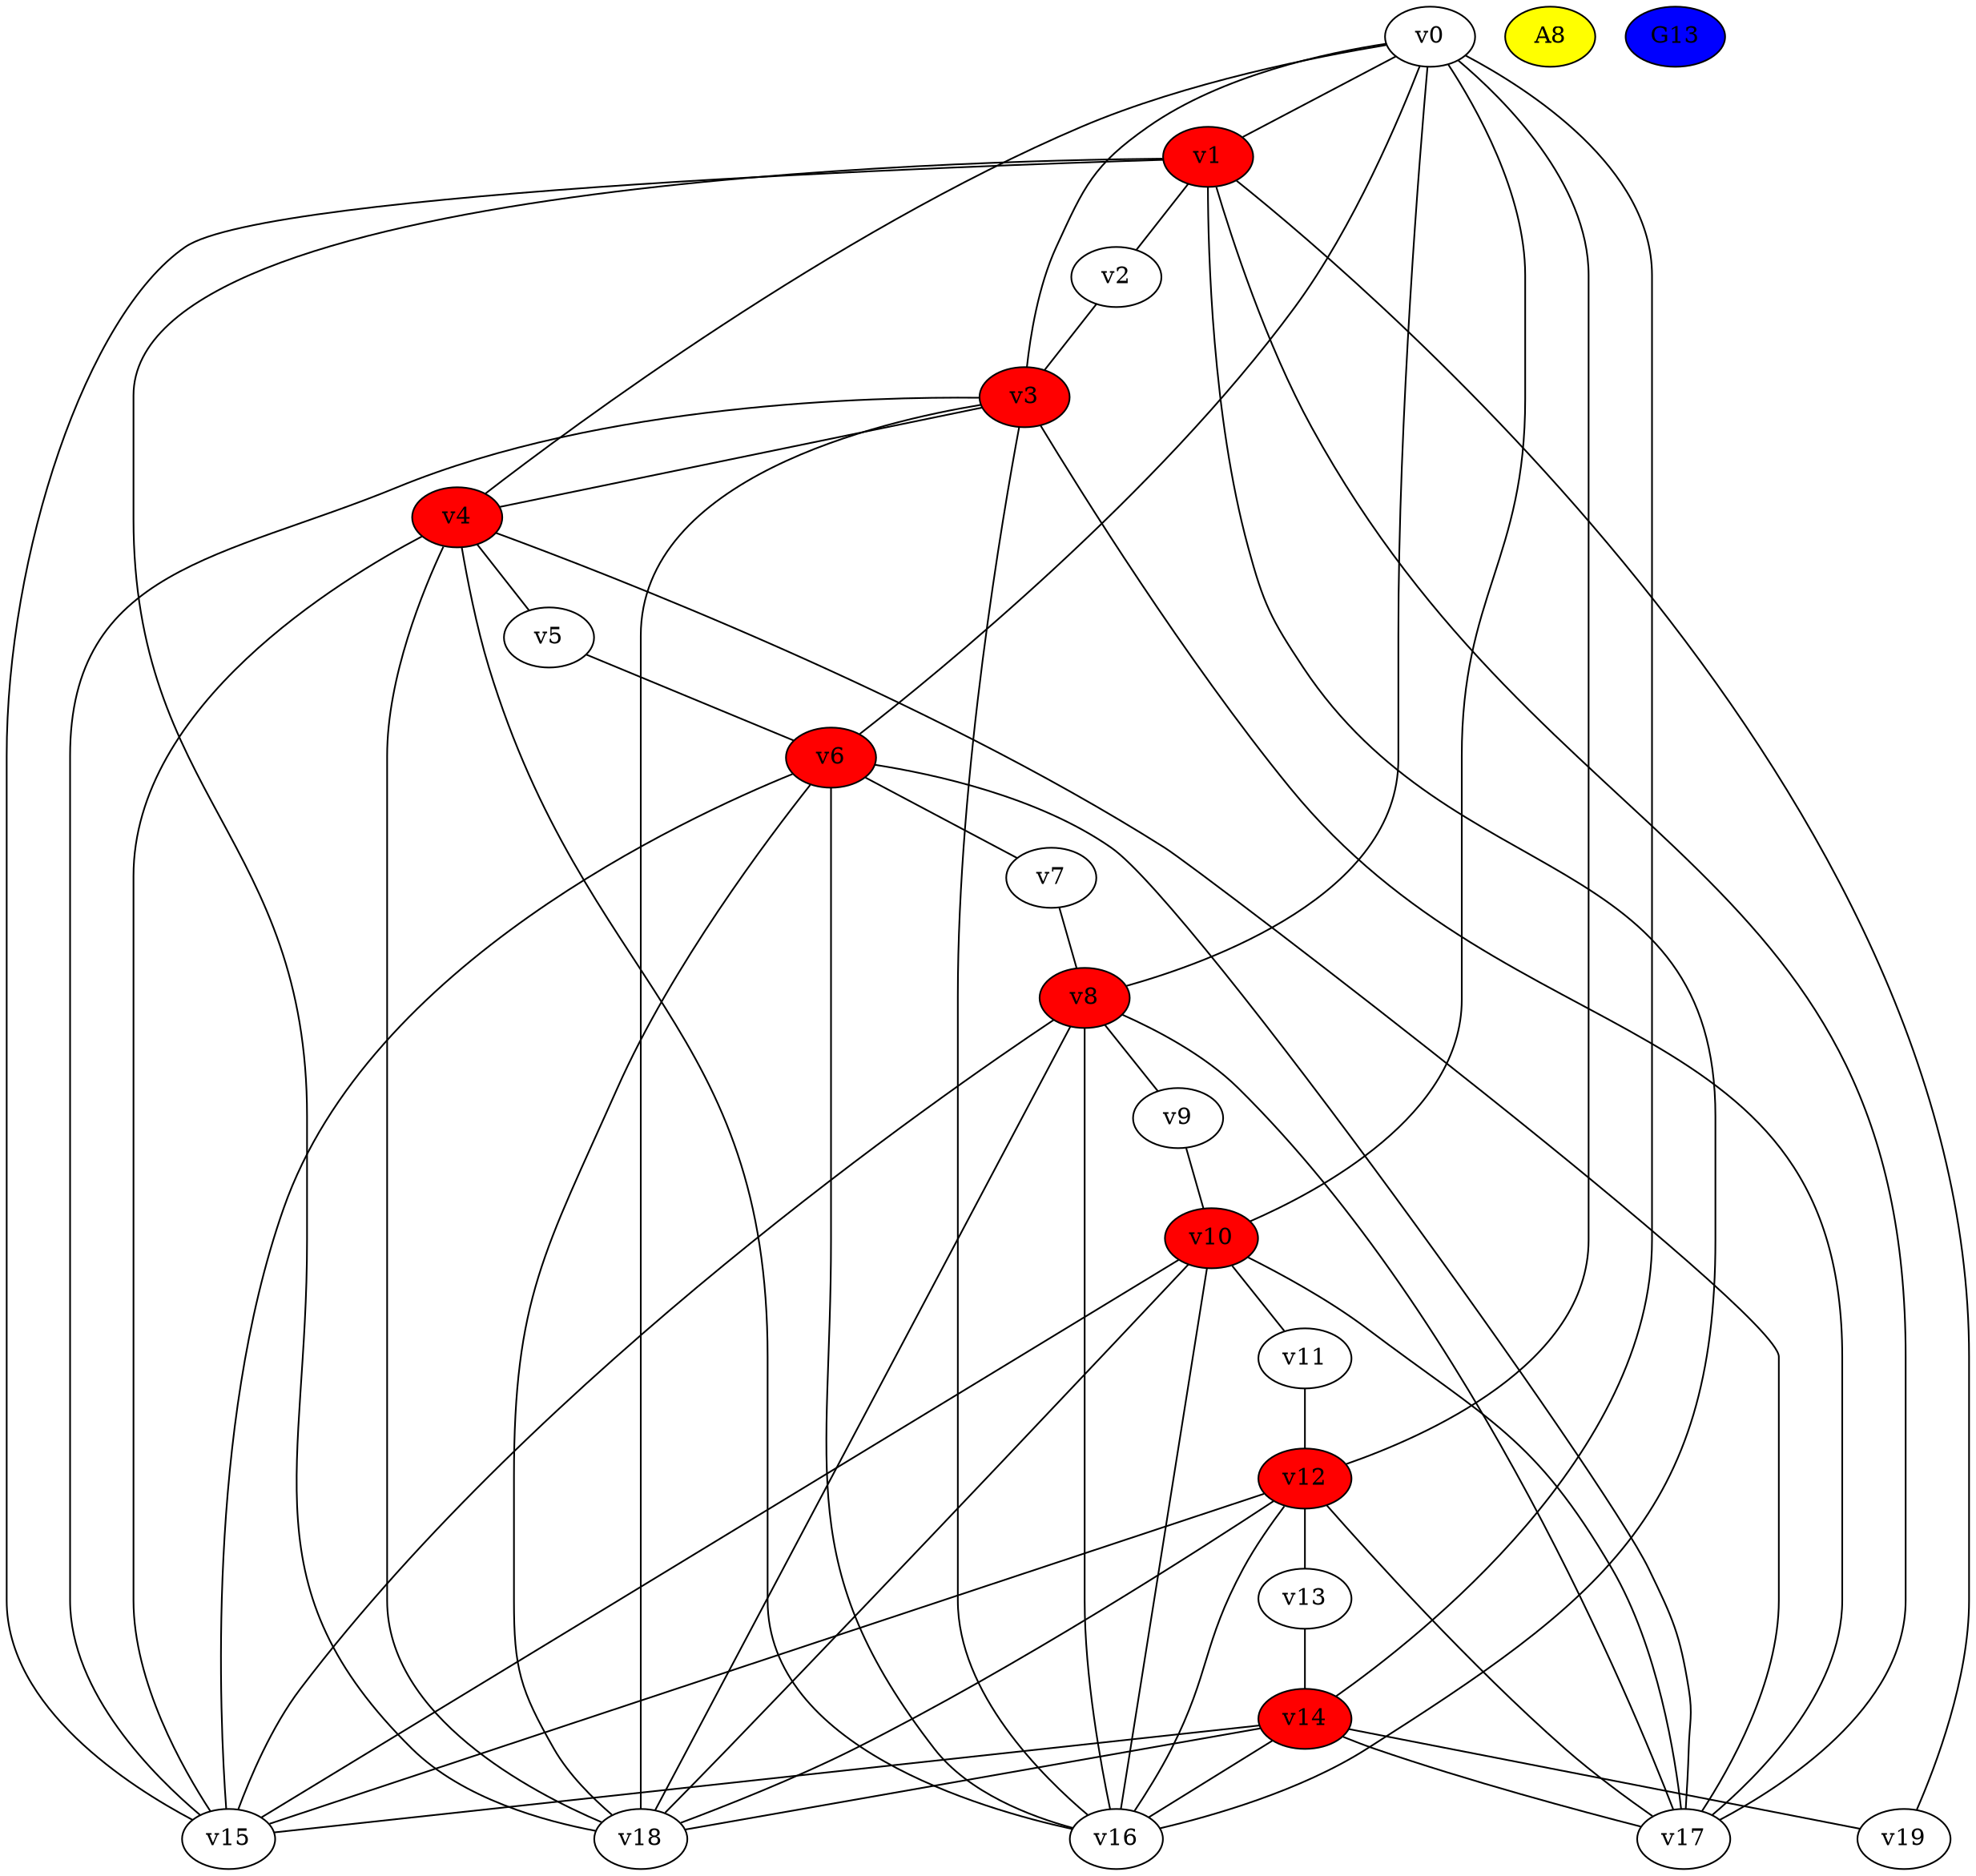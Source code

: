 graph G {
	v0 -- v1
	v0 -- v3
	v0 -- v4
	v0 -- v6
	v0 -- v8
	v0 -- v10
	v0 -- v12
	v0 -- v14
	v1 -- v2
	v1 -- v15
	v1 -- v16
	v1 -- v17
	v1 -- v18
	v1 -- v19
	v2 -- v3
	v3 -- v4
	v3 -- v15
	v3 -- v16
	v3 -- v17
	v3 -- v18
	v4 -- v5
	v4 -- v15
	v4 -- v16
	v4 -- v17
	v4 -- v18
	v5 -- v6
	v6 -- v7
	v6 -- v15
	v6 -- v16
	v6 -- v17
	v6 -- v18
	v7 -- v8
	v8 -- v9
	v8 -- v15
	v8 -- v16
	v8 -- v17
	v8 -- v18
	v9 -- v10
	v10 -- v11
	v10 -- v15
	v10 -- v16
	v10 -- v17
	v10 -- v18
	v11 -- v12
	v12 -- v13
	v12 -- v15
	v12 -- v16
	v12 -- v17
	v12 -- v18
	v13 -- v14
	v14 -- v15
	v14 -- v16
	v14 -- v17
	v14 -- v18
	v14 -- v19
v10 [style=filled, fillcolor=red];
v3 [style=filled, fillcolor=red];
v14 [style=filled, fillcolor=red];
v4 [style=filled, fillcolor=red];
v6 [style=filled, fillcolor=red];
v12 [style=filled, fillcolor=red];
v1 [style=filled, fillcolor=red];
v8 [style=filled, fillcolor=red];
A8 [style=filled, fillcolor=yellow];
G13 [style=filled, fillcolor=blue];
}